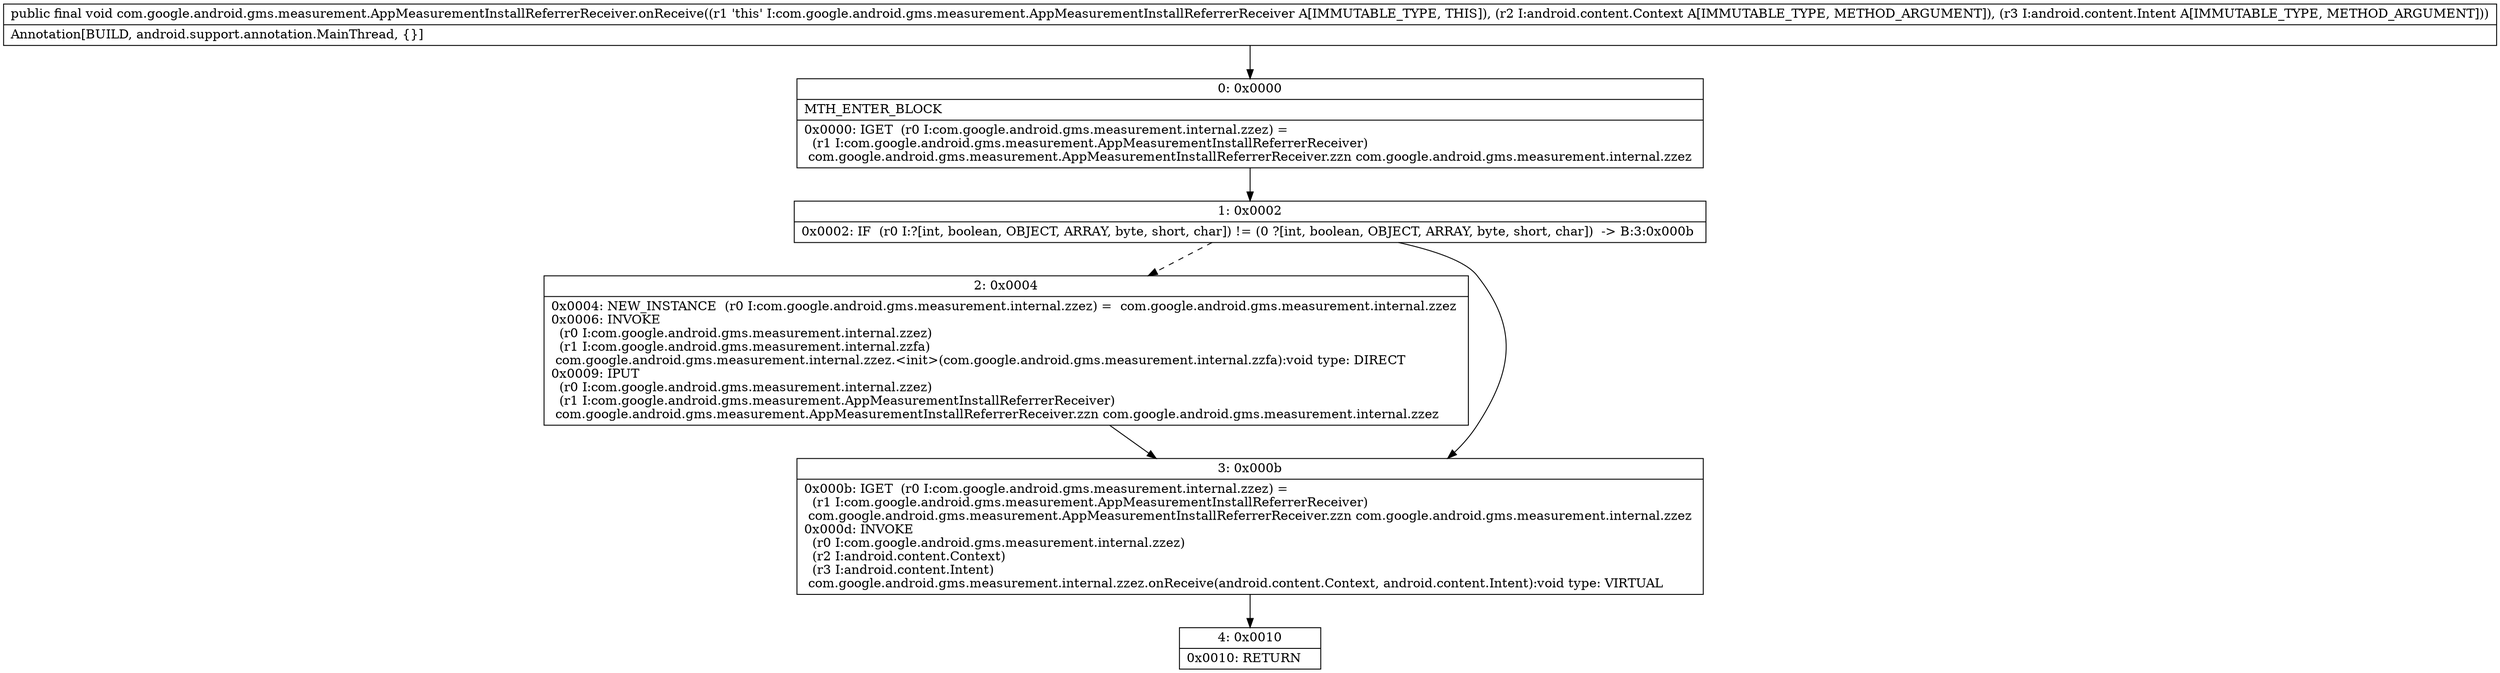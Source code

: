 digraph "CFG forcom.google.android.gms.measurement.AppMeasurementInstallReferrerReceiver.onReceive(Landroid\/content\/Context;Landroid\/content\/Intent;)V" {
Node_0 [shape=record,label="{0\:\ 0x0000|MTH_ENTER_BLOCK\l|0x0000: IGET  (r0 I:com.google.android.gms.measurement.internal.zzez) = \l  (r1 I:com.google.android.gms.measurement.AppMeasurementInstallReferrerReceiver)\l com.google.android.gms.measurement.AppMeasurementInstallReferrerReceiver.zzn com.google.android.gms.measurement.internal.zzez \l}"];
Node_1 [shape=record,label="{1\:\ 0x0002|0x0002: IF  (r0 I:?[int, boolean, OBJECT, ARRAY, byte, short, char]) != (0 ?[int, boolean, OBJECT, ARRAY, byte, short, char])  \-\> B:3:0x000b \l}"];
Node_2 [shape=record,label="{2\:\ 0x0004|0x0004: NEW_INSTANCE  (r0 I:com.google.android.gms.measurement.internal.zzez) =  com.google.android.gms.measurement.internal.zzez \l0x0006: INVOKE  \l  (r0 I:com.google.android.gms.measurement.internal.zzez)\l  (r1 I:com.google.android.gms.measurement.internal.zzfa)\l com.google.android.gms.measurement.internal.zzez.\<init\>(com.google.android.gms.measurement.internal.zzfa):void type: DIRECT \l0x0009: IPUT  \l  (r0 I:com.google.android.gms.measurement.internal.zzez)\l  (r1 I:com.google.android.gms.measurement.AppMeasurementInstallReferrerReceiver)\l com.google.android.gms.measurement.AppMeasurementInstallReferrerReceiver.zzn com.google.android.gms.measurement.internal.zzez \l}"];
Node_3 [shape=record,label="{3\:\ 0x000b|0x000b: IGET  (r0 I:com.google.android.gms.measurement.internal.zzez) = \l  (r1 I:com.google.android.gms.measurement.AppMeasurementInstallReferrerReceiver)\l com.google.android.gms.measurement.AppMeasurementInstallReferrerReceiver.zzn com.google.android.gms.measurement.internal.zzez \l0x000d: INVOKE  \l  (r0 I:com.google.android.gms.measurement.internal.zzez)\l  (r2 I:android.content.Context)\l  (r3 I:android.content.Intent)\l com.google.android.gms.measurement.internal.zzez.onReceive(android.content.Context, android.content.Intent):void type: VIRTUAL \l}"];
Node_4 [shape=record,label="{4\:\ 0x0010|0x0010: RETURN   \l}"];
MethodNode[shape=record,label="{public final void com.google.android.gms.measurement.AppMeasurementInstallReferrerReceiver.onReceive((r1 'this' I:com.google.android.gms.measurement.AppMeasurementInstallReferrerReceiver A[IMMUTABLE_TYPE, THIS]), (r2 I:android.content.Context A[IMMUTABLE_TYPE, METHOD_ARGUMENT]), (r3 I:android.content.Intent A[IMMUTABLE_TYPE, METHOD_ARGUMENT]))  | Annotation[BUILD, android.support.annotation.MainThread, \{\}]\l}"];
MethodNode -> Node_0;
Node_0 -> Node_1;
Node_1 -> Node_2[style=dashed];
Node_1 -> Node_3;
Node_2 -> Node_3;
Node_3 -> Node_4;
}

